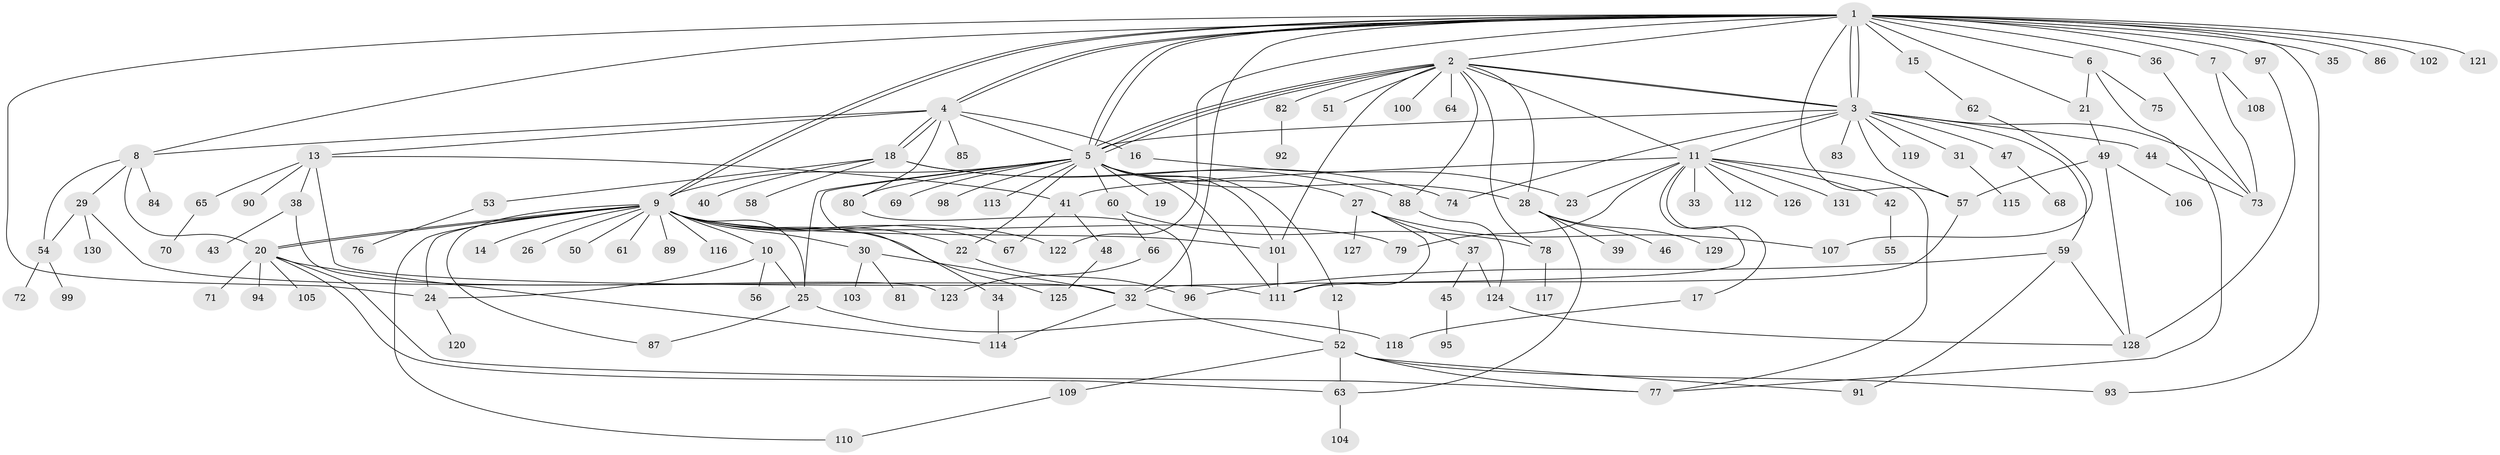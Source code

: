 // coarse degree distribution, {5: 0.05063291139240506, 1: 0.379746835443038, 11: 0.02531645569620253, 2: 0.16455696202531644, 15: 0.012658227848101266, 3: 0.13924050632911392, 4: 0.12658227848101267, 7: 0.02531645569620253, 6: 0.0379746835443038, 12: 0.012658227848101266, 18: 0.02531645569620253}
// Generated by graph-tools (version 1.1) at 2025/36/03/04/25 23:36:42]
// undirected, 131 vertices, 200 edges
graph export_dot {
  node [color=gray90,style=filled];
  1;
  2;
  3;
  4;
  5;
  6;
  7;
  8;
  9;
  10;
  11;
  12;
  13;
  14;
  15;
  16;
  17;
  18;
  19;
  20;
  21;
  22;
  23;
  24;
  25;
  26;
  27;
  28;
  29;
  30;
  31;
  32;
  33;
  34;
  35;
  36;
  37;
  38;
  39;
  40;
  41;
  42;
  43;
  44;
  45;
  46;
  47;
  48;
  49;
  50;
  51;
  52;
  53;
  54;
  55;
  56;
  57;
  58;
  59;
  60;
  61;
  62;
  63;
  64;
  65;
  66;
  67;
  68;
  69;
  70;
  71;
  72;
  73;
  74;
  75;
  76;
  77;
  78;
  79;
  80;
  81;
  82;
  83;
  84;
  85;
  86;
  87;
  88;
  89;
  90;
  91;
  92;
  93;
  94;
  95;
  96;
  97;
  98;
  99;
  100;
  101;
  102;
  103;
  104;
  105;
  106;
  107;
  108;
  109;
  110;
  111;
  112;
  113;
  114;
  115;
  116;
  117;
  118;
  119;
  120;
  121;
  122;
  123;
  124;
  125;
  126;
  127;
  128;
  129;
  130;
  131;
  1 -- 2;
  1 -- 3;
  1 -- 3;
  1 -- 4;
  1 -- 4;
  1 -- 5;
  1 -- 5;
  1 -- 6;
  1 -- 7;
  1 -- 8;
  1 -- 9;
  1 -- 9;
  1 -- 15;
  1 -- 21;
  1 -- 24;
  1 -- 32;
  1 -- 35;
  1 -- 36;
  1 -- 57;
  1 -- 86;
  1 -- 93;
  1 -- 97;
  1 -- 102;
  1 -- 121;
  1 -- 122;
  2 -- 3;
  2 -- 3;
  2 -- 5;
  2 -- 5;
  2 -- 5;
  2 -- 11;
  2 -- 28;
  2 -- 51;
  2 -- 64;
  2 -- 78;
  2 -- 82;
  2 -- 88;
  2 -- 100;
  2 -- 101;
  3 -- 5;
  3 -- 11;
  3 -- 31;
  3 -- 44;
  3 -- 47;
  3 -- 57;
  3 -- 59;
  3 -- 73;
  3 -- 74;
  3 -- 83;
  3 -- 119;
  4 -- 5;
  4 -- 8;
  4 -- 13;
  4 -- 16;
  4 -- 18;
  4 -- 18;
  4 -- 80;
  4 -- 85;
  5 -- 9;
  5 -- 12;
  5 -- 19;
  5 -- 22;
  5 -- 25;
  5 -- 27;
  5 -- 28;
  5 -- 34;
  5 -- 60;
  5 -- 69;
  5 -- 80;
  5 -- 98;
  5 -- 101;
  5 -- 111;
  5 -- 113;
  6 -- 21;
  6 -- 75;
  6 -- 77;
  7 -- 73;
  7 -- 108;
  8 -- 20;
  8 -- 29;
  8 -- 54;
  8 -- 84;
  9 -- 10;
  9 -- 14;
  9 -- 20;
  9 -- 20;
  9 -- 22;
  9 -- 24;
  9 -- 25;
  9 -- 26;
  9 -- 30;
  9 -- 50;
  9 -- 61;
  9 -- 67;
  9 -- 79;
  9 -- 87;
  9 -- 89;
  9 -- 101;
  9 -- 110;
  9 -- 116;
  9 -- 122;
  9 -- 125;
  10 -- 24;
  10 -- 25;
  10 -- 56;
  11 -- 17;
  11 -- 23;
  11 -- 32;
  11 -- 33;
  11 -- 41;
  11 -- 42;
  11 -- 77;
  11 -- 79;
  11 -- 112;
  11 -- 126;
  11 -- 131;
  12 -- 52;
  13 -- 38;
  13 -- 41;
  13 -- 65;
  13 -- 90;
  13 -- 111;
  15 -- 62;
  16 -- 23;
  17 -- 118;
  18 -- 40;
  18 -- 53;
  18 -- 58;
  18 -- 74;
  18 -- 88;
  20 -- 63;
  20 -- 71;
  20 -- 77;
  20 -- 94;
  20 -- 105;
  20 -- 114;
  21 -- 49;
  22 -- 96;
  24 -- 120;
  25 -- 87;
  25 -- 118;
  27 -- 37;
  27 -- 107;
  27 -- 111;
  27 -- 127;
  28 -- 39;
  28 -- 46;
  28 -- 63;
  28 -- 129;
  29 -- 32;
  29 -- 54;
  29 -- 130;
  30 -- 32;
  30 -- 81;
  30 -- 103;
  31 -- 115;
  32 -- 52;
  32 -- 114;
  34 -- 114;
  36 -- 73;
  37 -- 45;
  37 -- 124;
  38 -- 43;
  38 -- 123;
  41 -- 48;
  41 -- 67;
  42 -- 55;
  44 -- 73;
  45 -- 95;
  47 -- 68;
  48 -- 125;
  49 -- 57;
  49 -- 106;
  49 -- 128;
  52 -- 63;
  52 -- 77;
  52 -- 91;
  52 -- 93;
  52 -- 109;
  53 -- 76;
  54 -- 72;
  54 -- 99;
  57 -- 111;
  59 -- 91;
  59 -- 96;
  59 -- 128;
  60 -- 66;
  60 -- 78;
  62 -- 107;
  63 -- 104;
  65 -- 70;
  66 -- 123;
  78 -- 117;
  80 -- 96;
  82 -- 92;
  88 -- 124;
  97 -- 128;
  101 -- 111;
  109 -- 110;
  124 -- 128;
}
